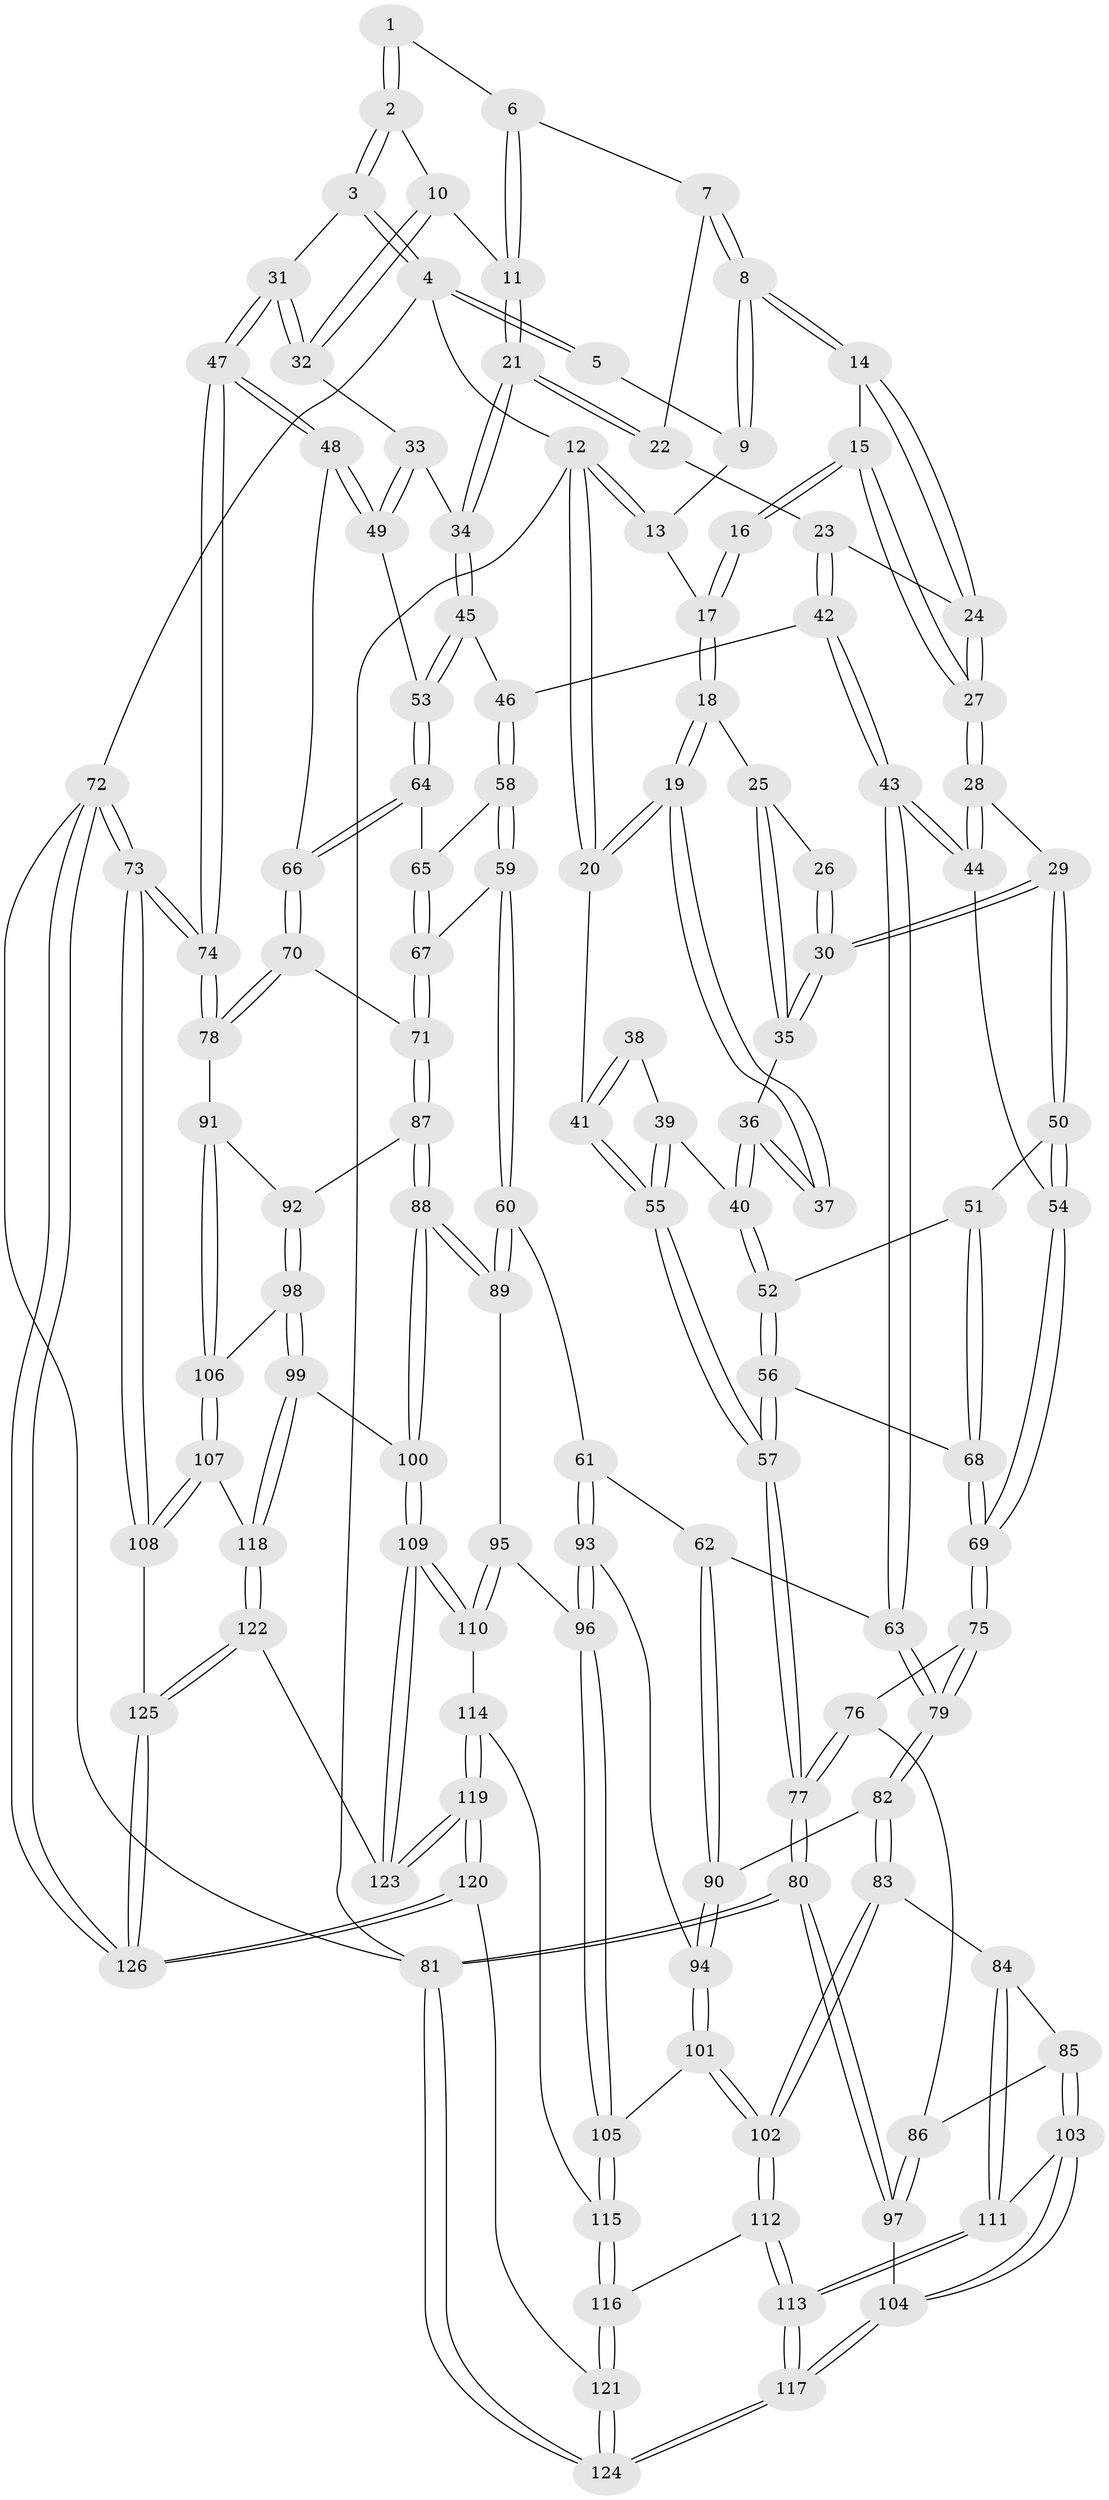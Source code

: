 // Generated by graph-tools (version 1.1) at 2025/11/02/27/25 16:11:57]
// undirected, 126 vertices, 312 edges
graph export_dot {
graph [start="1"]
  node [color=gray90,style=filled];
  1 [pos="+0.840844120967904+0"];
  2 [pos="+0.9358275133110294+0.06933555901379918"];
  3 [pos="+1+0.13094421804113454"];
  4 [pos="+1+0"];
  5 [pos="+0.826228208896219+0"];
  6 [pos="+0.8333878692595831+0"];
  7 [pos="+0.7297837437432871+0.10118936860692802"];
  8 [pos="+0.5034738704673851+0.00501911283769815"];
  9 [pos="+0.5083977065587527+0"];
  10 [pos="+0.8950952995435159+0.1605546677839931"];
  11 [pos="+0.8425034337938287+0.17447241452195822"];
  12 [pos="+0+0"];
  13 [pos="+0+0"];
  14 [pos="+0.5032265990728224+0.005737036591729446"];
  15 [pos="+0.3235771681363261+0.1140655235757645"];
  16 [pos="+0.3174384251318862+0.1132672992344022"];
  17 [pos="+0.2344922346260701+0.06832048064408551"];
  18 [pos="+0.14403927599685196+0.1833364715290682"];
  19 [pos="+0+0"];
  20 [pos="+0+0"];
  21 [pos="+0.7828355324235163+0.22072057501809744"];
  22 [pos="+0.737458331535911+0.12860625788932395"];
  23 [pos="+0.5449802701723866+0.20052876765355818"];
  24 [pos="+0.5325764908806961+0.17574366445218098"];
  25 [pos="+0.15708037093477947+0.20785854993100794"];
  26 [pos="+0.3057469119498066+0.12326183823634179"];
  27 [pos="+0.3402990888793353+0.2523561980969379"];
  28 [pos="+0.32504525163501097+0.2946542973890992"];
  29 [pos="+0.23950178613325868+0.2862267609482087"];
  30 [pos="+0.20342188064249553+0.265613625896067"];
  31 [pos="+1+0.13207090485152673"];
  32 [pos="+0.980443977406301+0.2109947345965512"];
  33 [pos="+0.9236728928397875+0.2891494202664683"];
  34 [pos="+0.7761174984240695+0.24700980506515027"];
  35 [pos="+0.1687307916646401+0.2535376556859947"];
  36 [pos="+0.16179792689071085+0.2596563706707819"];
  37 [pos="+0.029065384783533436+0.23757937847049243"];
  38 [pos="+0.03774380253046407+0.2754070324146999"];
  39 [pos="+0.07776084751808661+0.3527858507455238"];
  40 [pos="+0.08823501949612765+0.3526064175587756"];
  41 [pos="+0+0.34082432548455055"];
  42 [pos="+0.5849270970458886+0.3068739695750855"];
  43 [pos="+0.4349041701631162+0.43977734138542834"];
  44 [pos="+0.4139003064986839+0.4312274190008035"];
  45 [pos="+0.7611308469030947+0.2653387560549332"];
  46 [pos="+0.6438454688370726+0.3186876690568845"];
  47 [pos="+1+0.4401774331039262"];
  48 [pos="+1+0.41636573979317837"];
  49 [pos="+0.9571243475607363+0.37532443973394386"];
  50 [pos="+0.21494903508512572+0.3722247679048109"];
  51 [pos="+0.16312098390442747+0.43412251982418365"];
  52 [pos="+0.13929191797167886+0.41653951354595575"];
  53 [pos="+0.8614308140927142+0.4185710196687157"];
  54 [pos="+0.36320121422616486+0.44500839288490596"];
  55 [pos="+0+0.45749732751876304"];
  56 [pos="+0.032563119332475604+0.49658210529909436"];
  57 [pos="+0+0.5770076385949354"];
  58 [pos="+0.6863085392598474+0.41386429749622516"];
  59 [pos="+0.6591474702949647+0.5730621594318224"];
  60 [pos="+0.6336402698068191+0.5911980683383214"];
  61 [pos="+0.5194083535782038+0.5649225011997648"];
  62 [pos="+0.4874262443388191+0.548193913318497"];
  63 [pos="+0.4564413393700705+0.5110703196653922"];
  64 [pos="+0.8514649280022267+0.4411555411551177"];
  65 [pos="+0.7798089229618774+0.4528540393962156"];
  66 [pos="+0.873642783855489+0.515253894887188"];
  67 [pos="+0.7456243945823674+0.5708473815686564"];
  68 [pos="+0.1925973416396315+0.49114507319703476"];
  69 [pos="+0.20554986268116768+0.5079835785209836"];
  70 [pos="+0.8761534263533636+0.5845821662403058"];
  71 [pos="+0.8228401280010712+0.599673045282697"];
  72 [pos="+1+1"];
  73 [pos="+1+0.8149010011234933"];
  74 [pos="+1+0.5595219493731098"];
  75 [pos="+0.19947229287593474+0.5333798148378945"];
  76 [pos="+0.18889849615506496+0.5459150677865862"];
  77 [pos="+0+0.597467192487861"];
  78 [pos="+0.9014411726768132+0.5983313426394717"];
  79 [pos="+0.31390583995311+0.6382500284687673"];
  80 [pos="+0+0.7480297845950103"];
  81 [pos="+0+1"];
  82 [pos="+0.3102184682236492+0.6625749486116441"];
  83 [pos="+0.2929283042487524+0.7092864985632048"];
  84 [pos="+0.2902990302800784+0.7097181789267218"];
  85 [pos="+0.21187576298634803+0.6972699154222967"];
  86 [pos="+0.16557420304405315+0.6463735267524413"];
  87 [pos="+0.7981477409502968+0.6628521112884839"];
  88 [pos="+0.7174637617863736+0.7323139739124056"];
  89 [pos="+0.6506309644385243+0.6672747422125114"];
  90 [pos="+0.4395848546292423+0.6800285688588132"];
  91 [pos="+0.913364882202205+0.719497527309191"];
  92 [pos="+0.817202987596532+0.6944874476049901"];
  93 [pos="+0.5286175244153829+0.7066946314419525"];
  94 [pos="+0.4365605600146757+0.7249056334991929"];
  95 [pos="+0.5839612001823843+0.7421805863237906"];
  96 [pos="+0.5596522243485014+0.7554983623125907"];
  97 [pos="+0+0.7535613488962718"];
  98 [pos="+0.8428329285670654+0.8063471389240111"];
  99 [pos="+0.8388481559569647+0.8143149451772282"];
  100 [pos="+0.7383270000059626+0.8220509546021124"];
  101 [pos="+0.42414645145020474+0.7599489847222718"];
  102 [pos="+0.3757331456904079+0.7991011627552665"];
  103 [pos="+0.16071594157428942+0.7724307258673756"];
  104 [pos="+0+0.7605136775101259"];
  105 [pos="+0.5461097577383004+0.781795889204578"];
  106 [pos="+0.9135873908079444+0.7204387805763407"];
  107 [pos="+1+0.8178588445365514"];
  108 [pos="+1+0.8153563116380844"];
  109 [pos="+0.7209511785524236+0.8422444004451521"];
  110 [pos="+0.7164514691476195+0.8416244785113792"];
  111 [pos="+0.20752103549378445+0.8299359395025497"];
  112 [pos="+0.3756962373771666+0.7995826810835512"];
  113 [pos="+0.23335476600021587+0.9415578866533084"];
  114 [pos="+0.5836758714372671+0.845096969250492"];
  115 [pos="+0.5573550475949482+0.8370665756038423"];
  116 [pos="+0.47750382311948963+0.9148048862574154"];
  117 [pos="+0.23198092119169378+0.9453857619441937"];
  118 [pos="+0.9152977314348059+0.8880793154668889"];
  119 [pos="+0.6362171057339161+1"];
  120 [pos="+0.5956660156295092+1"];
  121 [pos="+0.47923350765124295+1"];
  122 [pos="+0.8774049386138272+1"];
  123 [pos="+0.7182619533967237+0.8839841935357022"];
  124 [pos="+0.2563661411726318+1"];
  125 [pos="+0.8777123447535113+1"];
  126 [pos="+0.8541126411226693+1"];
  1 -- 2;
  1 -- 2;
  1 -- 6;
  2 -- 3;
  2 -- 3;
  2 -- 10;
  3 -- 4;
  3 -- 4;
  3 -- 31;
  4 -- 5;
  4 -- 5;
  4 -- 12;
  4 -- 72;
  5 -- 9;
  6 -- 7;
  6 -- 11;
  6 -- 11;
  7 -- 8;
  7 -- 8;
  7 -- 22;
  8 -- 9;
  8 -- 9;
  8 -- 14;
  8 -- 14;
  9 -- 13;
  10 -- 11;
  10 -- 32;
  10 -- 32;
  11 -- 21;
  11 -- 21;
  12 -- 13;
  12 -- 13;
  12 -- 20;
  12 -- 20;
  12 -- 81;
  13 -- 17;
  14 -- 15;
  14 -- 24;
  14 -- 24;
  15 -- 16;
  15 -- 16;
  15 -- 27;
  15 -- 27;
  16 -- 17;
  16 -- 17;
  17 -- 18;
  17 -- 18;
  18 -- 19;
  18 -- 19;
  18 -- 25;
  19 -- 20;
  19 -- 20;
  19 -- 37;
  19 -- 37;
  20 -- 41;
  21 -- 22;
  21 -- 22;
  21 -- 34;
  21 -- 34;
  22 -- 23;
  23 -- 24;
  23 -- 42;
  23 -- 42;
  24 -- 27;
  24 -- 27;
  25 -- 26;
  25 -- 35;
  25 -- 35;
  26 -- 30;
  26 -- 30;
  27 -- 28;
  27 -- 28;
  28 -- 29;
  28 -- 44;
  28 -- 44;
  29 -- 30;
  29 -- 30;
  29 -- 50;
  29 -- 50;
  30 -- 35;
  30 -- 35;
  31 -- 32;
  31 -- 32;
  31 -- 47;
  31 -- 47;
  32 -- 33;
  33 -- 34;
  33 -- 49;
  33 -- 49;
  34 -- 45;
  34 -- 45;
  35 -- 36;
  36 -- 37;
  36 -- 37;
  36 -- 40;
  36 -- 40;
  38 -- 39;
  38 -- 41;
  38 -- 41;
  39 -- 40;
  39 -- 55;
  39 -- 55;
  40 -- 52;
  40 -- 52;
  41 -- 55;
  41 -- 55;
  42 -- 43;
  42 -- 43;
  42 -- 46;
  43 -- 44;
  43 -- 44;
  43 -- 63;
  43 -- 63;
  44 -- 54;
  45 -- 46;
  45 -- 53;
  45 -- 53;
  46 -- 58;
  46 -- 58;
  47 -- 48;
  47 -- 48;
  47 -- 74;
  47 -- 74;
  48 -- 49;
  48 -- 49;
  48 -- 66;
  49 -- 53;
  50 -- 51;
  50 -- 54;
  50 -- 54;
  51 -- 52;
  51 -- 68;
  51 -- 68;
  52 -- 56;
  52 -- 56;
  53 -- 64;
  53 -- 64;
  54 -- 69;
  54 -- 69;
  55 -- 57;
  55 -- 57;
  56 -- 57;
  56 -- 57;
  56 -- 68;
  57 -- 77;
  57 -- 77;
  58 -- 59;
  58 -- 59;
  58 -- 65;
  59 -- 60;
  59 -- 60;
  59 -- 67;
  60 -- 61;
  60 -- 89;
  60 -- 89;
  61 -- 62;
  61 -- 93;
  61 -- 93;
  62 -- 63;
  62 -- 90;
  62 -- 90;
  63 -- 79;
  63 -- 79;
  64 -- 65;
  64 -- 66;
  64 -- 66;
  65 -- 67;
  65 -- 67;
  66 -- 70;
  66 -- 70;
  67 -- 71;
  67 -- 71;
  68 -- 69;
  68 -- 69;
  69 -- 75;
  69 -- 75;
  70 -- 71;
  70 -- 78;
  70 -- 78;
  71 -- 87;
  71 -- 87;
  72 -- 73;
  72 -- 73;
  72 -- 126;
  72 -- 126;
  72 -- 81;
  73 -- 74;
  73 -- 74;
  73 -- 108;
  73 -- 108;
  74 -- 78;
  74 -- 78;
  75 -- 76;
  75 -- 79;
  75 -- 79;
  76 -- 77;
  76 -- 77;
  76 -- 86;
  77 -- 80;
  77 -- 80;
  78 -- 91;
  79 -- 82;
  79 -- 82;
  80 -- 81;
  80 -- 81;
  80 -- 97;
  80 -- 97;
  81 -- 124;
  81 -- 124;
  82 -- 83;
  82 -- 83;
  82 -- 90;
  83 -- 84;
  83 -- 102;
  83 -- 102;
  84 -- 85;
  84 -- 111;
  84 -- 111;
  85 -- 86;
  85 -- 103;
  85 -- 103;
  86 -- 97;
  86 -- 97;
  87 -- 88;
  87 -- 88;
  87 -- 92;
  88 -- 89;
  88 -- 89;
  88 -- 100;
  88 -- 100;
  89 -- 95;
  90 -- 94;
  90 -- 94;
  91 -- 92;
  91 -- 106;
  91 -- 106;
  92 -- 98;
  92 -- 98;
  93 -- 94;
  93 -- 96;
  93 -- 96;
  94 -- 101;
  94 -- 101;
  95 -- 96;
  95 -- 110;
  95 -- 110;
  96 -- 105;
  96 -- 105;
  97 -- 104;
  98 -- 99;
  98 -- 99;
  98 -- 106;
  99 -- 100;
  99 -- 118;
  99 -- 118;
  100 -- 109;
  100 -- 109;
  101 -- 102;
  101 -- 102;
  101 -- 105;
  102 -- 112;
  102 -- 112;
  103 -- 104;
  103 -- 104;
  103 -- 111;
  104 -- 117;
  104 -- 117;
  105 -- 115;
  105 -- 115;
  106 -- 107;
  106 -- 107;
  107 -- 108;
  107 -- 108;
  107 -- 118;
  108 -- 125;
  109 -- 110;
  109 -- 110;
  109 -- 123;
  109 -- 123;
  110 -- 114;
  111 -- 113;
  111 -- 113;
  112 -- 113;
  112 -- 113;
  112 -- 116;
  113 -- 117;
  113 -- 117;
  114 -- 115;
  114 -- 119;
  114 -- 119;
  115 -- 116;
  115 -- 116;
  116 -- 121;
  116 -- 121;
  117 -- 124;
  117 -- 124;
  118 -- 122;
  118 -- 122;
  119 -- 120;
  119 -- 120;
  119 -- 123;
  119 -- 123;
  120 -- 121;
  120 -- 126;
  120 -- 126;
  121 -- 124;
  121 -- 124;
  122 -- 123;
  122 -- 125;
  122 -- 125;
  125 -- 126;
  125 -- 126;
}
